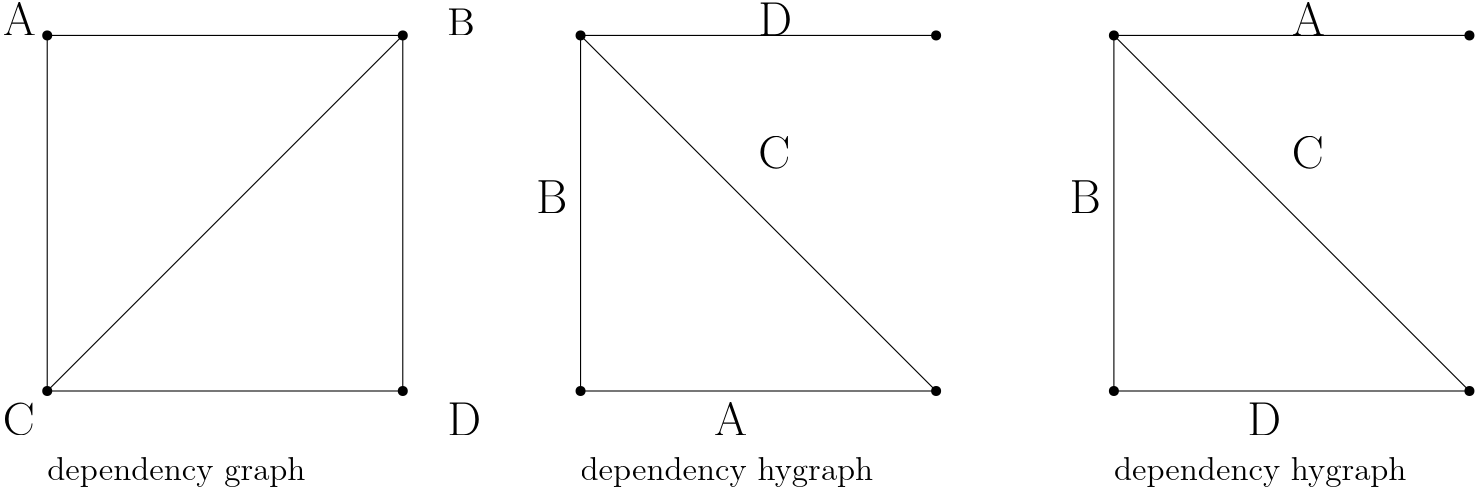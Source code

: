 <?xml version="1.0"?>
<!DOCTYPE ipe SYSTEM "ipe.dtd">
<ipe version="70206" creator="Ipe 7.2.7">
<info created="D:20170509222731" modified="D:20170509222731"/>
<ipestyle name="basic">
<symbol name="arrow/arc(spx)">
<path stroke="sym-stroke" fill="sym-stroke" pen="sym-pen">
0 0 m
-1 0.333 l
-1 -0.333 l
h
</path>
</symbol>
<symbol name="arrow/farc(spx)">
<path stroke="sym-stroke" fill="white" pen="sym-pen">
0 0 m
-1 0.333 l
-1 -0.333 l
h
</path>
</symbol>
<symbol name="arrow/ptarc(spx)">
<path stroke="sym-stroke" fill="sym-stroke" pen="sym-pen">
0 0 m
-1 0.333 l
-0.8 0 l
-1 -0.333 l
h
</path>
</symbol>
<symbol name="arrow/fptarc(spx)">
<path stroke="sym-stroke" fill="white" pen="sym-pen">
0 0 m
-1 0.333 l
-0.8 0 l
-1 -0.333 l
h
</path>
</symbol>
<symbol name="mark/circle(sx)" transformations="translations">
<path fill="sym-stroke">
0.6 0 0 0.6 0 0 e
0.4 0 0 0.4 0 0 e
</path>
</symbol>
<symbol name="mark/disk(sx)" transformations="translations">
<path fill="sym-stroke">
0.6 0 0 0.6 0 0 e
</path>
</symbol>
<symbol name="mark/fdisk(sfx)" transformations="translations">
<group>
<path fill="sym-fill">
0.5 0 0 0.5 0 0 e
</path>
<path fill="sym-stroke" fillrule="eofill">
0.6 0 0 0.6 0 0 e
0.4 0 0 0.4 0 0 e
</path>
</group>
</symbol>
<symbol name="mark/box(sx)" transformations="translations">
<path fill="sym-stroke" fillrule="eofill">
-0.6 -0.6 m
0.6 -0.6 l
0.6 0.6 l
-0.6 0.6 l
h
-0.4 -0.4 m
0.4 -0.4 l
0.4 0.4 l
-0.4 0.4 l
h
</path>
</symbol>
<symbol name="mark/square(sx)" transformations="translations">
<path fill="sym-stroke">
-0.6 -0.6 m
0.6 -0.6 l
0.6 0.6 l
-0.6 0.6 l
h
</path>
</symbol>
<symbol name="mark/fsquare(sfx)" transformations="translations">
<group>
<path fill="sym-fill">
-0.5 -0.5 m
0.5 -0.5 l
0.5 0.5 l
-0.5 0.5 l
h
</path>
<path fill="sym-stroke" fillrule="eofill">
-0.6 -0.6 m
0.6 -0.6 l
0.6 0.6 l
-0.6 0.6 l
h
-0.4 -0.4 m
0.4 -0.4 l
0.4 0.4 l
-0.4 0.4 l
h
</path>
</group>
</symbol>
<symbol name="mark/cross(sx)" transformations="translations">
<group>
<path fill="sym-stroke">
-0.43 -0.57 m
0.57 0.43 l
0.43 0.57 l
-0.57 -0.43 l
h
</path>
<path fill="sym-stroke">
-0.43 0.57 m
0.57 -0.43 l
0.43 -0.57 l
-0.57 0.43 l
h
</path>
</group>
</symbol>
<symbol name="arrow/fnormal(spx)">
<path stroke="sym-stroke" fill="white" pen="sym-pen">
0 0 m
-1 0.333 l
-1 -0.333 l
h
</path>
</symbol>
<symbol name="arrow/pointed(spx)">
<path stroke="sym-stroke" fill="sym-stroke" pen="sym-pen">
0 0 m
-1 0.333 l
-0.8 0 l
-1 -0.333 l
h
</path>
</symbol>
<symbol name="arrow/fpointed(spx)">
<path stroke="sym-stroke" fill="white" pen="sym-pen">
0 0 m
-1 0.333 l
-0.8 0 l
-1 -0.333 l
h
</path>
</symbol>
<symbol name="arrow/linear(spx)">
<path stroke="sym-stroke" pen="sym-pen">
-1 0.333 m
0 0 l
-1 -0.333 l
</path>
</symbol>
<symbol name="arrow/fdouble(spx)">
<path stroke="sym-stroke" fill="white" pen="sym-pen">
0 0 m
-1 0.333 l
-1 -0.333 l
h
-1 0 m
-2 0.333 l
-2 -0.333 l
h
</path>
</symbol>
<symbol name="arrow/double(spx)">
<path stroke="sym-stroke" fill="sym-stroke" pen="sym-pen">
0 0 m
-1 0.333 l
-1 -0.333 l
h
-1 0 m
-2 0.333 l
-2 -0.333 l
h
</path>
</symbol>
<pen name="heavier" value="0.8"/>
<pen name="fat" value="1.2"/>
<pen name="ultrafat" value="2"/>
<symbolsize name="large" value="5"/>
<symbolsize name="small" value="2"/>
<symbolsize name="tiny" value="1.1"/>
<arrowsize name="large" value="10"/>
<arrowsize name="small" value="5"/>
<arrowsize name="tiny" value="3"/>
<color name="red" value="1 0 0"/>
<color name="green" value="0 1 0"/>
<color name="blue" value="0 0 1"/>
<color name="yellow" value="1 1 0"/>
<color name="orange" value="1 0.647 0"/>
<color name="gold" value="1 0.843 0"/>
<color name="purple" value="0.627 0.125 0.941"/>
<color name="gray" value="0.745"/>
<color name="brown" value="0.647 0.165 0.165"/>
<color name="navy" value="0 0 0.502"/>
<color name="pink" value="1 0.753 0.796"/>
<color name="seagreen" value="0.18 0.545 0.341"/>
<color name="turquoise" value="0.251 0.878 0.816"/>
<color name="violet" value="0.933 0.51 0.933"/>
<color name="darkblue" value="0 0 0.545"/>
<color name="darkcyan" value="0 0.545 0.545"/>
<color name="darkgray" value="0.663"/>
<color name="darkgreen" value="0 0.392 0"/>
<color name="darkmagenta" value="0.545 0 0.545"/>
<color name="darkorange" value="1 0.549 0"/>
<color name="darkred" value="0.545 0 0"/>
<color name="lightblue" value="0.678 0.847 0.902"/>
<color name="lightcyan" value="0.878 1 1"/>
<color name="lightgray" value="0.827"/>
<color name="lightgreen" value="0.565 0.933 0.565"/>
<color name="lightyellow" value="1 1 0.878"/>
<dashstyle name="dashed" value="[4] 0"/>
<dashstyle name="dotted" value="[1 3] 0"/>
<dashstyle name="dash dotted" value="[4 2 1 2] 0"/>
<dashstyle name="dash dot dotted" value="[4 2 1 2 1 2] 0"/>
<textsize name="large" value="\large"/>
<textsize name="Large" value="\Large"/>
<textsize name="LARGE" value="\LARGE"/>
<textsize name="huge" value="\huge"/>
<textsize name="Huge" value="\Huge"/>
<textsize name="small" value="\small"/>
<textsize name="footnote" value="\footnotesize"/>
<textsize name="tiny" value="\tiny"/>
<textstyle name="center" begin="\begin{center}" end="\end{center}"/>
<textstyle name="itemize" begin="\begin{itemize}" end="\end{itemize}"/>
<textstyle name="item" begin="\begin{itemize}\item{}" end="\end{itemize}"/>
<gridsize name="4 pts" value="4"/>
<gridsize name="8 pts (~3 mm)" value="8"/>
<gridsize name="16 pts (~6 mm)" value="16"/>
<gridsize name="32 pts (~12 mm)" value="32"/>
<gridsize name="10 pts (~3.5 mm)" value="10"/>
<gridsize name="20 pts (~7 mm)" value="20"/>
<gridsize name="14 pts (~5 mm)" value="14"/>
<gridsize name="28 pts (~10 mm)" value="28"/>
<gridsize name="56 pts (~20 mm)" value="56"/>
<anglesize name="90 deg" value="90"/>
<anglesize name="60 deg" value="60"/>
<anglesize name="45 deg" value="45"/>
<anglesize name="30 deg" value="30"/>
<anglesize name="22.5 deg" value="22.5"/>
<opacity name="10%" value="0.1"/>
<opacity name="30%" value="0.3"/>
<opacity name="50%" value="0.5"/>
<opacity name="75%" value="0.75"/>
<tiling name="falling" angle="-60" step="4" width="1"/>
<tiling name="rising" angle="30" step="4" width="1"/>
</ipestyle>
<page>
<layer name="alpha"/>
<view layers="alpha" active="alpha"/>
<use layer="alpha" name="mark/disk(sx)" pos="64 768" size="normal" stroke="black"/>
<use name="mark/disk(sx)" pos="64 640" size="normal" stroke="black"/>
<use name="mark/disk(sx)" pos="192 768" size="normal" stroke="black"/>
<use name="mark/disk(sx)" pos="192 640" size="normal" stroke="black"/>
<path stroke="black">
64 768 m
192 768 l
</path>
<path stroke="black">
192 768 m
192 640 l
</path>
<path stroke="black">
64 640 m
192 640 l
</path>
<path stroke="black">
64 768 m
64 640 l
</path>
<path stroke="black">
64 640 m
192 768 l
</path>
<text matrix="1 0 0 1 0 -16" transformations="translations" pos="48 784" stroke="black" type="label" width="11.936" height="11.761" depth="0" valign="baseline" size="LARGE">A</text>
<text matrix="1 0 0 1 32 -16" transformations="translations" pos="176 784" stroke="black" type="label" width="9.948" height="9.803" depth="0" valign="baseline" size="Large">B</text>
<text transformations="translations" pos="48 624" stroke="black" type="label" width="11.493" height="11.761" depth="0" valign="baseline" size="LARGE">C</text>
<text matrix="1 0 0 1 0 -16" transformations="translations" pos="208 640" stroke="black" type="label" width="12.164" height="11.761" depth="0" valign="baseline" size="LARGE">D</text>
<use name="mark/disk(sx)" pos="256 768" size="normal" stroke="black"/>
<use name="mark/disk(sx)" pos="256 640" size="normal" stroke="black"/>
<use name="mark/disk(sx)" pos="384 640" size="normal" stroke="black"/>
<use name="mark/disk(sx)" pos="384 768" size="normal" stroke="black"/>
<path stroke="black">
256 768 m
256 640 l
</path>
<path stroke="black">
256 640 m
384 640 l
</path>
<path stroke="black">
384 640 m
256 768 l
</path>
<path stroke="black">
256 768 m
384 768 l
</path>
<text transformations="translations" pos="240 704" stroke="black" type="label" width="11.265" height="11.761" depth="0" valign="baseline" size="LARGE">B</text>
<text transformations="translations" pos="304 624" stroke="black" type="label" width="11.936" height="11.761" depth="0" valign="baseline" size="LARGE">A</text>
<text transformations="translations" pos="320 720" stroke="black" type="label" width="11.493" height="11.761" depth="0" valign="baseline" size="LARGE">C</text>
<text matrix="1 0 0 1 16 -16" transformations="translations" pos="304 784" stroke="black" type="label" width="12.164" height="11.761" depth="0" valign="baseline" size="LARGE">D</text>
<use name="mark/disk(sx)" pos="448 768" size="normal" stroke="black"/>
<use name="mark/disk(sx)" pos="448 640" size="normal" stroke="black"/>
<use name="mark/disk(sx)" pos="576 640" size="normal" stroke="black"/>
<use name="mark/disk(sx)" pos="576 768" size="normal" stroke="black"/>
<path stroke="black">
448 768 m
448 640 l
448 640 l
</path>
<path stroke="black">
448 640 m
576 640 l
</path>
<path stroke="black">
448 768 m
576 640 l
</path>
<path stroke="black">
576 768 m
448 768 l
</path>
<text transformations="translations" pos="432 704" stroke="black" type="label" width="11.265" height="11.761" depth="0" valign="baseline" size="LARGE">B</text>
<text transformations="translations" pos="512 720" stroke="black" type="label" width="11.493" height="11.761" depth="0" valign="baseline" size="LARGE">C</text>
<text transformations="translations" pos="496 624" stroke="black" type="label" width="12.164" height="11.761" depth="0" valign="baseline" size="LARGE">D</text>
<text transformations="translations" pos="512 768" stroke="black" type="label" width="11.936" height="11.761" depth="0" valign="baseline" size="LARGE">A</text>
<text matrix="1 0 0 1 -16 0" transformations="translations" pos="80 608" stroke="black" type="label" width="92.998" height="8.307" depth="2.32" valign="baseline" size="large">dependency graph</text>
<text matrix="1 0 0 1 176 0" transformations="translations" pos="80 608" stroke="black" type="label" width="105.354" height="8.307" depth="2.32" valign="baseline" size="large">dependency hygraph</text>
<text matrix="1 0 0 1 368 0" transformations="translations" pos="80 608" stroke="black" type="label" width="105.354" height="8.307" depth="2.32" valign="baseline" size="large">dependency hygraph</text>
</page>
</ipe>
